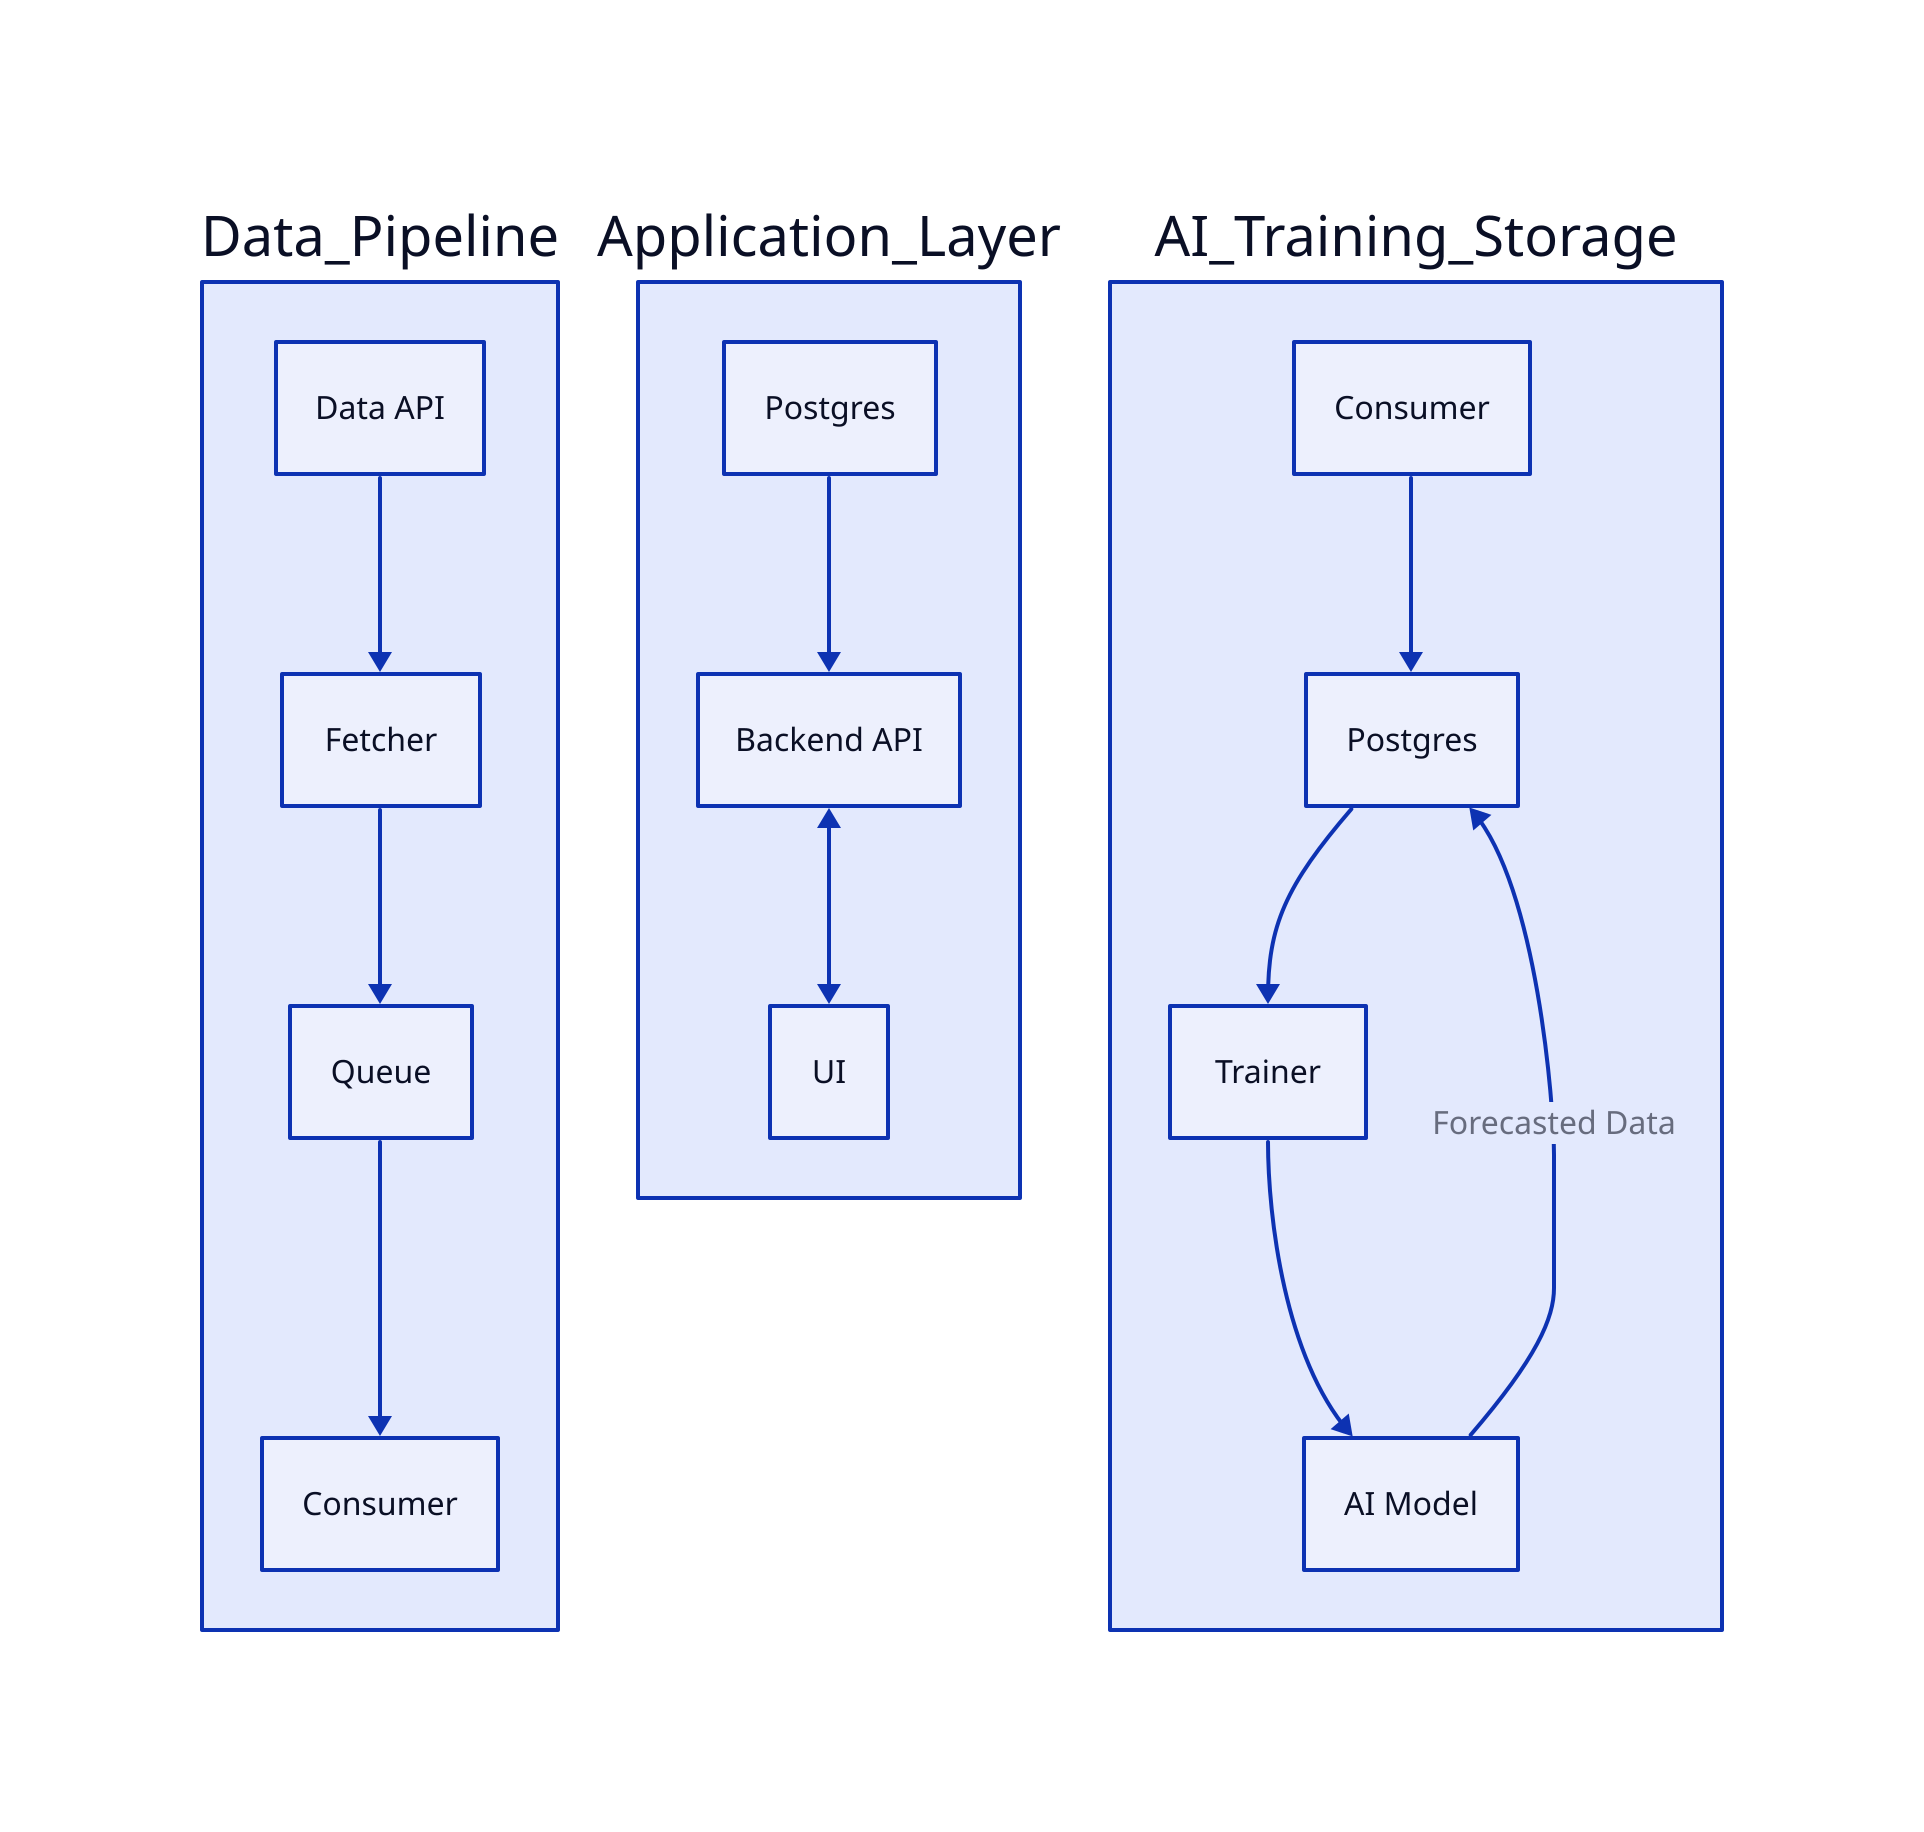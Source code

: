 Data_Pipeline {
  "Data API" -> "Fetcher"
  "Fetcher" -> "Queue"
  "Queue" -> "Consumer"
}

AI_Training_Storage {
  "Consumer" -> "Postgres"
  "Postgres" -> "Trainer"
  "Trainer" -> "AI Model"
  "AI Model" -> "Postgres": Forecasted Data
}

Application_Layer {
  "Postgres" -> "Backend API"
  "Backend API" <-> "UI"
}
